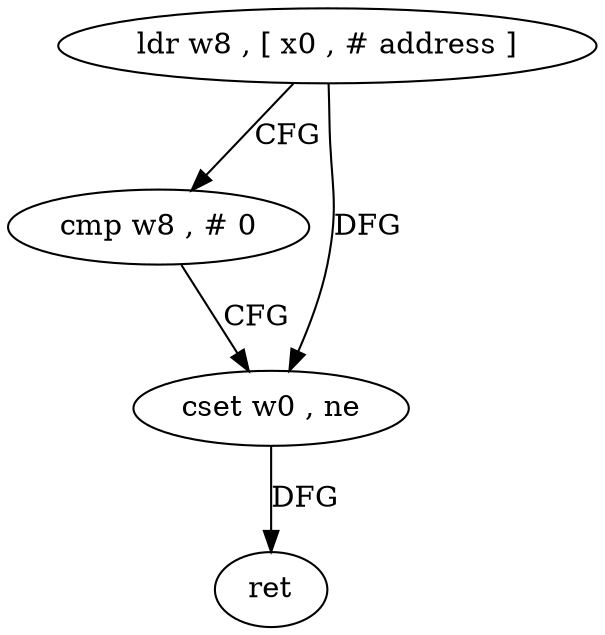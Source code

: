 digraph "func" {
"93904" [label = "ldr w8 , [ x0 , # address ]" ]
"93908" [label = "cmp w8 , # 0" ]
"93912" [label = "cset w0 , ne" ]
"93916" [label = "ret" ]
"93904" -> "93908" [ label = "CFG" ]
"93904" -> "93912" [ label = "DFG" ]
"93908" -> "93912" [ label = "CFG" ]
"93912" -> "93916" [ label = "DFG" ]
}
